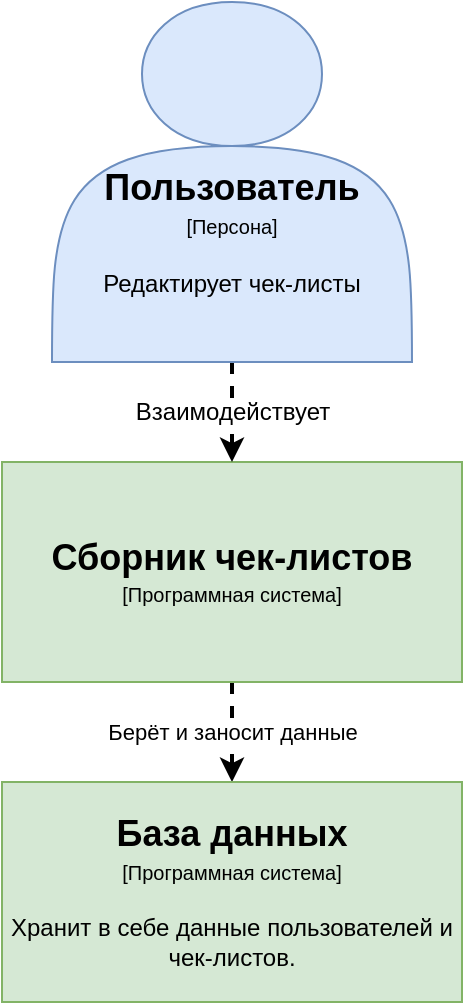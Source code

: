 <mxfile version="13.7.9" type="device"><diagram id="kAbo8ctP7JsSqcjk2tPw" name="Страница 1"><mxGraphModel dx="868" dy="510" grid="1" gridSize="10" guides="1" tooltips="1" connect="1" arrows="1" fold="1" page="1" pageScale="1" pageWidth="827" pageHeight="1169" math="0" shadow="0"><root><mxCell id="0"/><mxCell id="1" parent="0"/><mxCell id="iPlk1UAlQusCnTBuK17e-4" value="Берёт и заносит данные" style="edgeStyle=orthogonalEdgeStyle;rounded=0;orthogonalLoop=1;jettySize=auto;html=1;exitX=0.5;exitY=1;exitDx=0;exitDy=0;dashed=1;strokeWidth=2;" edge="1" parent="1" source="iPlk1UAlQusCnTBuK17e-5" target="iPlk1UAlQusCnTBuK17e-8"><mxGeometry relative="1" as="geometry"/></mxCell><mxCell id="iPlk1UAlQusCnTBuK17e-5" value="&lt;div&gt;&lt;span style=&quot;font-size: 18px&quot;&gt;&lt;b&gt;Сборник чек-листов&lt;/b&gt;&lt;/span&gt;&lt;/div&gt;&lt;div&gt;&lt;font style=&quot;font-size: 10px&quot;&gt;[&lt;/font&gt;&lt;font style=&quot;font-size: 10px&quot;&gt;&lt;span class=&quot;tlid-translation translation&quot; lang=&quot;ru&quot;&gt;&lt;span title=&quot;&quot; class=&quot;&quot;&gt;Программная система&lt;/span&gt;&lt;/span&gt;]&lt;/font&gt;&lt;/div&gt;" style="rounded=0;whiteSpace=wrap;html=1;fillColor=#d5e8d4;strokeColor=#82b366;" vertex="1" parent="1"><mxGeometry x="530" y="300" width="230" height="110" as="geometry"/></mxCell><mxCell id="iPlk1UAlQusCnTBuK17e-6" value="&lt;font style=&quot;font-size: 12px&quot;&gt;Взаимодействует&lt;/font&gt;" style="edgeStyle=orthogonalEdgeStyle;rounded=0;orthogonalLoop=1;jettySize=auto;html=1;exitX=0.5;exitY=1;exitDx=0;exitDy=0;entryX=0.5;entryY=0;entryDx=0;entryDy=0;dashed=1;strokeWidth=2;" edge="1" parent="1" source="iPlk1UAlQusCnTBuK17e-7" target="iPlk1UAlQusCnTBuK17e-5"><mxGeometry relative="1" as="geometry"/></mxCell><mxCell id="iPlk1UAlQusCnTBuK17e-7" value="&lt;div&gt;&lt;br&gt;&lt;/div&gt;&lt;div&gt;&lt;br&gt;&lt;/div&gt;&lt;div&gt;&lt;b&gt;&lt;font style=&quot;font-size: 18px&quot;&gt;&lt;br&gt;&lt;/font&gt;&lt;/b&gt;&lt;/div&gt;&lt;div&gt;&lt;b&gt;&lt;font style=&quot;font-size: 18px&quot;&gt;Пользователь&lt;br&gt;&lt;/font&gt;&lt;/b&gt;&lt;/div&gt;&lt;div&gt;&lt;font style=&quot;font-size: 10px&quot;&gt;[Персона]&lt;/font&gt;&lt;/div&gt;&lt;div&gt;&lt;font style=&quot;font-size: 10px&quot;&gt;&lt;br&gt;&lt;/font&gt;&lt;/div&gt;&lt;div&gt;Редактирует чек-листы&lt;br&gt;&lt;/div&gt;" style="shape=actor;whiteSpace=wrap;html=1;fillColor=#dae8fc;strokeColor=#6c8ebf;" vertex="1" parent="1"><mxGeometry x="555" y="70" width="180" height="180" as="geometry"/></mxCell><mxCell id="iPlk1UAlQusCnTBuK17e-8" value="&lt;div&gt;&lt;b&gt;&lt;font style=&quot;font-size: 18px&quot;&gt;База данных&lt;/font&gt;&lt;/b&gt;&lt;br&gt;&lt;/div&gt;&lt;div&gt;&lt;font style=&quot;font-size: 10px&quot;&gt;[&lt;/font&gt;&lt;font style=&quot;font-size: 10px&quot;&gt;&lt;span class=&quot;tlid-translation translation&quot; lang=&quot;ru&quot;&gt;&lt;span title=&quot;&quot; class=&quot;&quot;&gt;Программная система&lt;/span&gt;&lt;/span&gt;]&lt;/font&gt;&lt;/div&gt;&lt;div&gt;&lt;font style=&quot;font-size: 10px&quot;&gt;&lt;br&gt;&lt;/font&gt;&lt;/div&gt;&lt;div&gt;Хранит в себе данные пользователей и чек-листов.&lt;br&gt;&lt;/div&gt;" style="rounded=0;whiteSpace=wrap;html=1;fillColor=#d5e8d4;strokeColor=#82b366;" vertex="1" parent="1"><mxGeometry x="530" y="460" width="230" height="110" as="geometry"/></mxCell></root></mxGraphModel></diagram></mxfile>